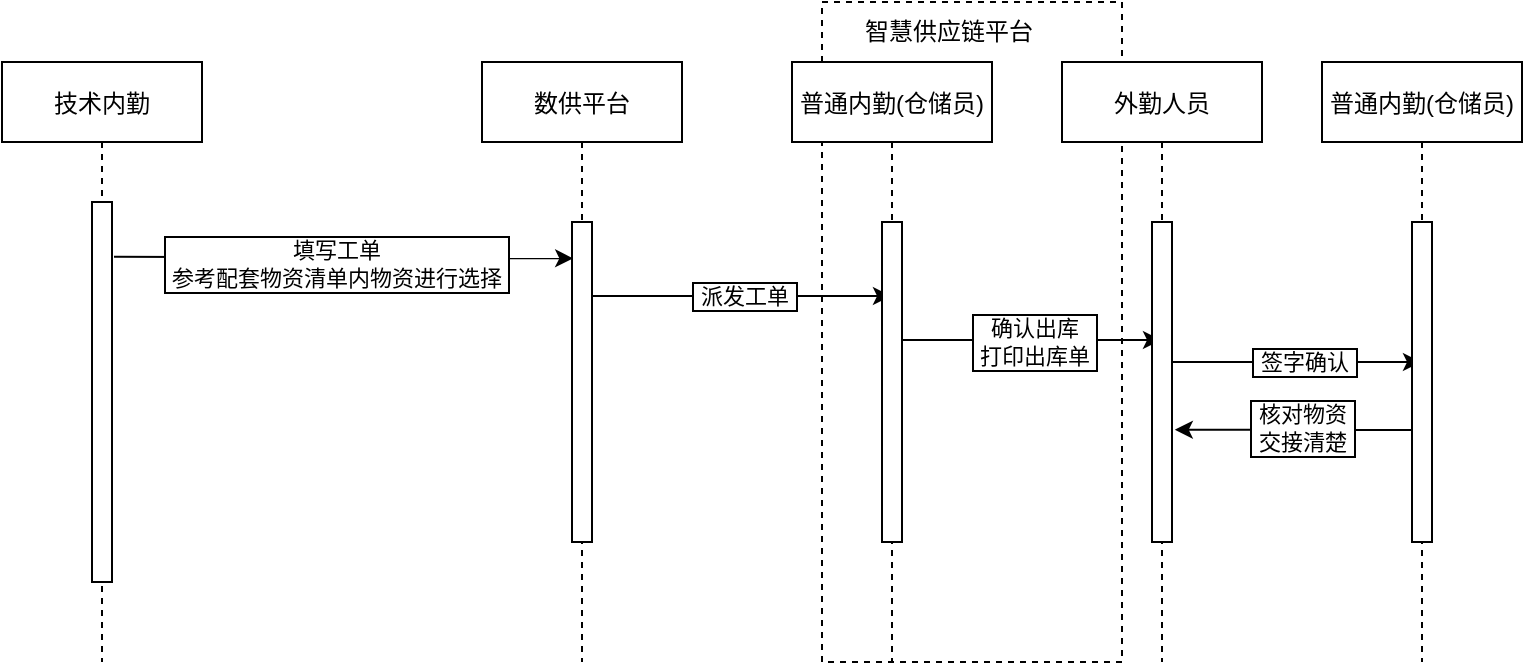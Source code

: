<mxfile version="17.1.0" type="github">
  <diagram id="kgpKYQtTHZ0yAKxKKP6v" name="Page-1">
    <mxGraphModel dx="1038" dy="539" grid="1" gridSize="10" guides="1" tooltips="1" connect="1" arrows="1" fold="1" page="1" pageScale="1" pageWidth="850" pageHeight="1100" math="0" shadow="0">
      <root>
        <mxCell id="0" />
        <mxCell id="1" parent="0" />
        <mxCell id="c2XQxgMK0aHP51GLpQOd-15" value="" style="group" vertex="1" connectable="0" parent="1">
          <mxGeometry x="440" y="50" width="150" height="330" as="geometry" />
        </mxCell>
        <mxCell id="c2XQxgMK0aHP51GLpQOd-16" value="" style="rounded=0;whiteSpace=wrap;html=1;dashed=1;" vertex="1" parent="c2XQxgMK0aHP51GLpQOd-15">
          <mxGeometry width="150.0" height="330" as="geometry" />
        </mxCell>
        <mxCell id="c2XQxgMK0aHP51GLpQOd-17" value="智慧供应链平台" style="text;html=1;strokeColor=none;fillColor=none;align=center;verticalAlign=middle;whiteSpace=wrap;rounded=0;dashed=1;" vertex="1" parent="c2XQxgMK0aHP51GLpQOd-15">
          <mxGeometry width="126.923" height="30" as="geometry" />
        </mxCell>
        <mxCell id="3nuBFxr9cyL0pnOWT2aG-1" value="技术内勤" style="shape=umlLifeline;perimeter=lifelinePerimeter;container=1;collapsible=0;recursiveResize=0;rounded=0;shadow=0;strokeWidth=1;" parent="1" vertex="1">
          <mxGeometry x="30" y="80" width="100" height="300" as="geometry" />
        </mxCell>
        <mxCell id="3nuBFxr9cyL0pnOWT2aG-2" value="" style="points=[];perimeter=orthogonalPerimeter;rounded=0;shadow=0;strokeWidth=1;" parent="3nuBFxr9cyL0pnOWT2aG-1" vertex="1">
          <mxGeometry x="45" y="70" width="10" height="190" as="geometry" />
        </mxCell>
        <mxCell id="c2XQxgMK0aHP51GLpQOd-5" value="" style="edgeStyle=orthogonalEdgeStyle;rounded=0;orthogonalLoop=1;jettySize=auto;html=1;" edge="1" parent="1">
          <mxGeometry relative="1" as="geometry">
            <mxPoint x="319.5" y="197" as="sourcePoint" />
            <mxPoint x="474.5" y="197" as="targetPoint" />
          </mxGeometry>
        </mxCell>
        <mxCell id="c2XQxgMK0aHP51GLpQOd-6" value="&amp;nbsp;派发工单&amp;nbsp;" style="edgeLabel;html=1;align=center;verticalAlign=middle;resizable=0;points=[];labelBorderColor=default;" vertex="1" connectable="0" parent="c2XQxgMK0aHP51GLpQOd-5">
          <mxGeometry x="-0.235" y="-3" relative="1" as="geometry">
            <mxPoint x="22" y="-3" as="offset" />
          </mxGeometry>
        </mxCell>
        <mxCell id="3nuBFxr9cyL0pnOWT2aG-5" value="数供平台" style="shape=umlLifeline;perimeter=lifelinePerimeter;container=1;collapsible=0;recursiveResize=0;rounded=0;shadow=0;strokeWidth=1;" parent="1" vertex="1">
          <mxGeometry x="270" y="80" width="100" height="300" as="geometry" />
        </mxCell>
        <mxCell id="3nuBFxr9cyL0pnOWT2aG-6" value="" style="points=[];perimeter=orthogonalPerimeter;rounded=0;shadow=0;strokeWidth=1;" parent="3nuBFxr9cyL0pnOWT2aG-5" vertex="1">
          <mxGeometry x="45" y="80" width="10" height="160" as="geometry" />
        </mxCell>
        <mxCell id="c2XQxgMK0aHP51GLpQOd-1" style="edgeStyle=orthogonalEdgeStyle;rounded=0;orthogonalLoop=1;jettySize=auto;html=1;exitX=1.1;exitY=0.144;exitDx=0;exitDy=0;exitPerimeter=0;entryX=0.06;entryY=0.114;entryDx=0;entryDy=0;entryPerimeter=0;" edge="1" parent="1" source="3nuBFxr9cyL0pnOWT2aG-2" target="3nuBFxr9cyL0pnOWT2aG-6">
          <mxGeometry relative="1" as="geometry">
            <mxPoint x="180" y="230" as="sourcePoint" />
            <mxPoint x="310" y="177" as="targetPoint" />
            <Array as="points">
              <mxPoint x="316" y="177" />
            </Array>
          </mxGeometry>
        </mxCell>
        <mxCell id="c2XQxgMK0aHP51GLpQOd-2" value="填写工单&lt;br&gt;&amp;nbsp;参考配套物资清单内物资进行选择&amp;nbsp;" style="edgeLabel;html=1;align=center;verticalAlign=middle;resizable=0;points=[];labelBorderColor=default;" vertex="1" connectable="0" parent="c2XQxgMK0aHP51GLpQOd-1">
          <mxGeometry x="0.221" y="-2" relative="1" as="geometry">
            <mxPoint x="-29" y="1" as="offset" />
          </mxGeometry>
        </mxCell>
        <mxCell id="c2XQxgMK0aHP51GLpQOd-9" value="" style="edgeStyle=orthogonalEdgeStyle;rounded=0;orthogonalLoop=1;jettySize=auto;html=1;" edge="1" parent="1">
          <mxGeometry relative="1" as="geometry">
            <mxPoint x="474.5" y="219" as="sourcePoint" />
            <mxPoint x="609.5" y="219" as="targetPoint" />
          </mxGeometry>
        </mxCell>
        <mxCell id="c2XQxgMK0aHP51GLpQOd-10" value="确认出库&lt;br&gt;&amp;nbsp;打印出库单&amp;nbsp;" style="edgeLabel;html=1;align=center;verticalAlign=middle;resizable=0;points=[];labelBorderColor=default;" vertex="1" connectable="0" parent="c2XQxgMK0aHP51GLpQOd-9">
          <mxGeometry x="0.19" y="-1" relative="1" as="geometry">
            <mxPoint x="-9" as="offset" />
          </mxGeometry>
        </mxCell>
        <mxCell id="c2XQxgMK0aHP51GLpQOd-3" value="普通内勤(仓储员)" style="shape=umlLifeline;perimeter=lifelinePerimeter;container=1;collapsible=0;recursiveResize=0;rounded=0;shadow=0;strokeWidth=1;" vertex="1" parent="1">
          <mxGeometry x="425" y="80" width="100" height="300" as="geometry" />
        </mxCell>
        <mxCell id="c2XQxgMK0aHP51GLpQOd-4" value="" style="points=[];perimeter=orthogonalPerimeter;rounded=0;shadow=0;strokeWidth=1;" vertex="1" parent="c2XQxgMK0aHP51GLpQOd-3">
          <mxGeometry x="45" y="80" width="10" height="160" as="geometry" />
        </mxCell>
        <mxCell id="c2XQxgMK0aHP51GLpQOd-13" value="" style="edgeStyle=orthogonalEdgeStyle;rounded=0;orthogonalLoop=1;jettySize=auto;html=1;" edge="1" parent="1" source="c2XQxgMK0aHP51GLpQOd-7" target="c2XQxgMK0aHP51GLpQOd-11">
          <mxGeometry relative="1" as="geometry" />
        </mxCell>
        <mxCell id="c2XQxgMK0aHP51GLpQOd-14" value="&amp;nbsp;签字确认&amp;nbsp;" style="edgeLabel;html=1;align=center;verticalAlign=middle;resizable=0;points=[];labelBorderColor=default;" vertex="1" connectable="0" parent="c2XQxgMK0aHP51GLpQOd-13">
          <mxGeometry x="0.311" y="2" relative="1" as="geometry">
            <mxPoint x="-7" y="2" as="offset" />
          </mxGeometry>
        </mxCell>
        <mxCell id="c2XQxgMK0aHP51GLpQOd-7" value="外勤人员" style="shape=umlLifeline;perimeter=lifelinePerimeter;container=1;collapsible=0;recursiveResize=0;rounded=0;shadow=0;strokeWidth=1;" vertex="1" parent="1">
          <mxGeometry x="560" y="80" width="100" height="300" as="geometry" />
        </mxCell>
        <mxCell id="c2XQxgMK0aHP51GLpQOd-8" value="" style="points=[];perimeter=orthogonalPerimeter;rounded=0;shadow=0;strokeWidth=1;" vertex="1" parent="c2XQxgMK0aHP51GLpQOd-7">
          <mxGeometry x="45" y="80" width="10" height="160" as="geometry" />
        </mxCell>
        <mxCell id="c2XQxgMK0aHP51GLpQOd-11" value="普通内勤(仓储员)" style="shape=umlLifeline;perimeter=lifelinePerimeter;container=1;collapsible=0;recursiveResize=0;rounded=0;shadow=0;strokeWidth=1;" vertex="1" parent="1">
          <mxGeometry x="690" y="80" width="100" height="300" as="geometry" />
        </mxCell>
        <mxCell id="c2XQxgMK0aHP51GLpQOd-12" value="" style="points=[];perimeter=orthogonalPerimeter;rounded=0;shadow=0;strokeWidth=1;" vertex="1" parent="c2XQxgMK0aHP51GLpQOd-11">
          <mxGeometry x="45" y="80" width="10" height="160" as="geometry" />
        </mxCell>
        <mxCell id="c2XQxgMK0aHP51GLpQOd-18" style="edgeStyle=orthogonalEdgeStyle;rounded=0;orthogonalLoop=1;jettySize=auto;html=1;entryX=1.14;entryY=0.649;entryDx=0;entryDy=0;entryPerimeter=0;" edge="1" parent="1" source="c2XQxgMK0aHP51GLpQOd-12" target="c2XQxgMK0aHP51GLpQOd-8">
          <mxGeometry relative="1" as="geometry">
            <Array as="points">
              <mxPoint x="710" y="264" />
              <mxPoint x="710" y="264" />
            </Array>
          </mxGeometry>
        </mxCell>
        <mxCell id="c2XQxgMK0aHP51GLpQOd-19" value="&amp;nbsp;核对物资&amp;nbsp;&lt;br&gt;&amp;nbsp;交接清楚&amp;nbsp;" style="edgeLabel;html=1;align=center;verticalAlign=middle;resizable=0;points=[];labelBorderColor=default;" vertex="1" connectable="0" parent="c2XQxgMK0aHP51GLpQOd-18">
          <mxGeometry x="-0.241" y="-1" relative="1" as="geometry">
            <mxPoint x="-10" as="offset" />
          </mxGeometry>
        </mxCell>
      </root>
    </mxGraphModel>
  </diagram>
</mxfile>
